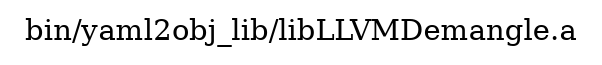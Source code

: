 digraph "bin/yaml2obj_lib/libLLVMDemangle.a" {
	label="bin/yaml2obj_lib/libLLVMDemangle.a";
	rankdir=LR;

}
